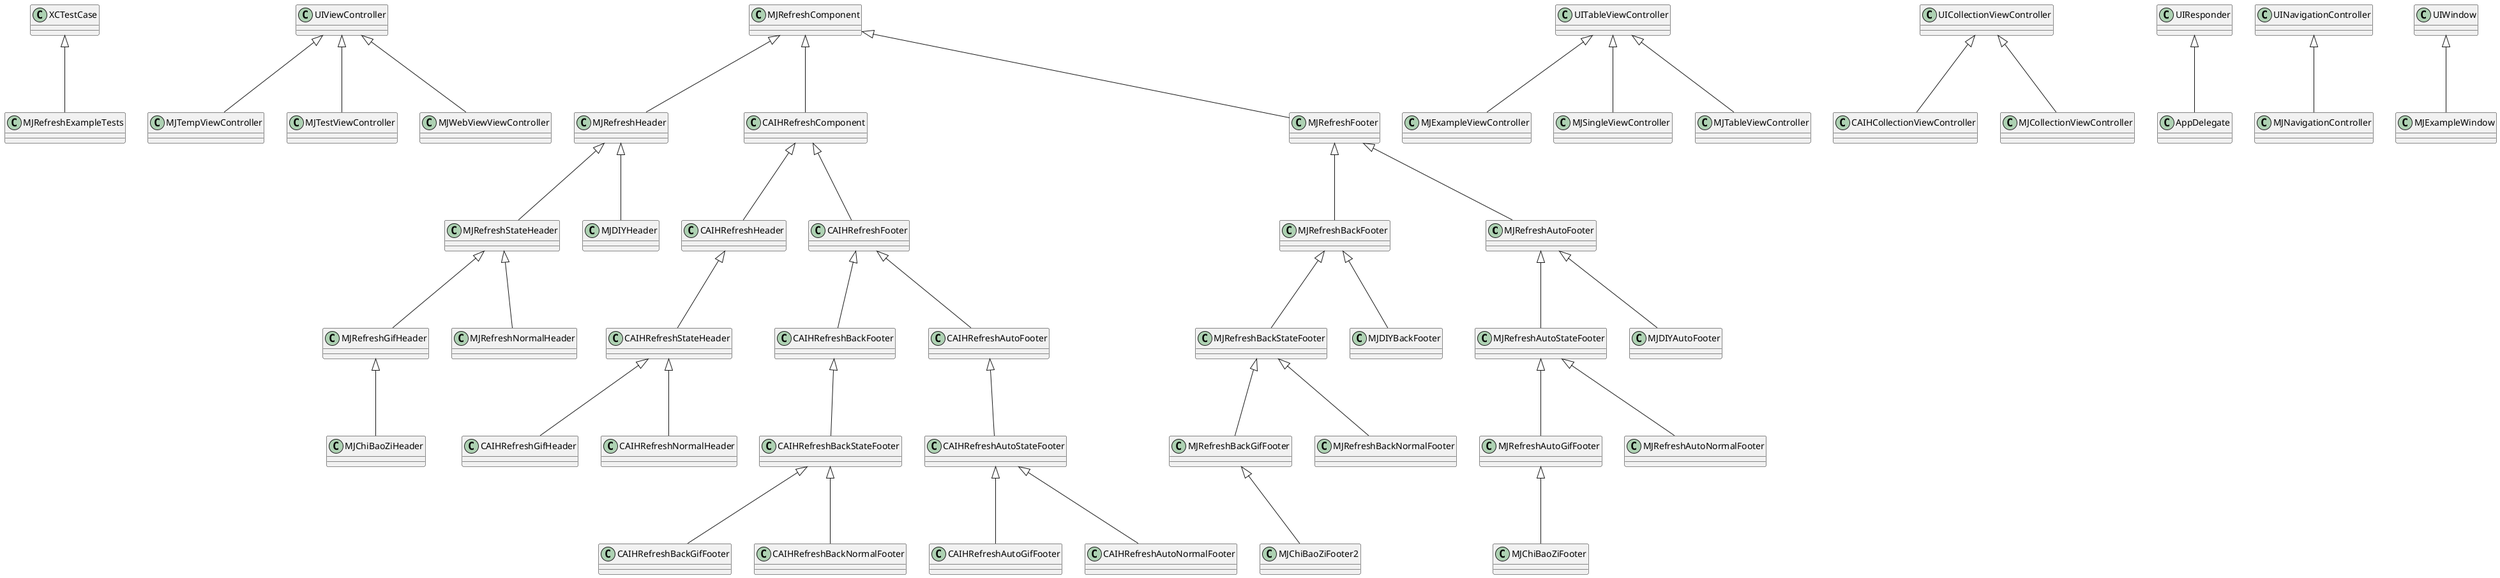 @startuml

MJRefreshAutoFooter -up--|> MJRefreshFooter
MJRefreshBackFooter -up--|> MJRefreshFooter
MJRefreshFooter -up--|> MJRefreshComponent
MJRefreshHeader -up--|> MJRefreshComponent
MJRefreshAutoGifFooter -up--|> MJRefreshAutoStateFooter
MJRefreshAutoNormalFooter -up--|> MJRefreshAutoStateFooter
MJRefreshAutoStateFooter -up--|> MJRefreshAutoFooter
MJRefreshBackGifFooter -up--|> MJRefreshBackStateFooter
MJRefreshBackNormalFooter -up--|> MJRefreshBackStateFooter
MJRefreshBackStateFooter -up--|> MJRefreshBackFooter
MJRefreshGifHeader -up--|> MJRefreshStateHeader
MJRefreshNormalHeader -up--|> MJRefreshStateHeader
MJRefreshStateHeader -up--|> MJRefreshHeader
CAIHRefreshAutoFooter -up--|> CAIHRefreshFooter
CAIHRefreshBackFooter -up--|> CAIHRefreshFooter
CAIHRefreshComponent -up--|> MJRefreshComponent
CAIHRefreshFooter -up--|> CAIHRefreshComponent
CAIHRefreshHeader -up--|> CAIHRefreshComponent
CAIHRefreshAutoGifFooter -up--|> CAIHRefreshAutoStateFooter
CAIHRefreshAutoNormalFooter -up--|> CAIHRefreshAutoStateFooter
CAIHRefreshAutoStateFooter -up--|> CAIHRefreshAutoFooter
CAIHRefreshBackGifFooter -up--|> CAIHRefreshBackStateFooter
CAIHRefreshBackNormalFooter -up--|> CAIHRefreshBackStateFooter
CAIHRefreshBackStateFooter -up--|> CAIHRefreshBackFooter
CAIHRefreshGifHeader -up--|> CAIHRefreshStateHeader
CAIHRefreshNormalHeader -up--|> CAIHRefreshStateHeader
CAIHRefreshStateHeader -up--|> CAIHRefreshHeader
MJChiBaoZiFooter -up--|> MJRefreshAutoGifFooter
MJChiBaoZiHeader -up--|> MJRefreshGifHeader
MJDIYAutoFooter -up--|> MJRefreshAutoFooter
MJDIYBackFooter -up--|> MJRefreshBackFooter
MJDIYHeader -up--|> MJRefreshHeader
MJExampleViewController -up--|> UITableViewController
MJExampleWindow -up--|> UIWindow
MJNavigationController -up--|> UINavigationController
MJSingleViewController -up--|> UITableViewController
MJTempViewController -up--|> UIViewController
AppDelegate -up--|> UIResponder
CAIHCollectionViewController -up--|> UICollectionViewController
MJCollectionViewController -up--|> UICollectionViewController
MJTableViewController -up--|> UITableViewController
MJChiBaoZiFooter2 -up--|> MJRefreshBackGifFooter
MJTestViewController -up--|> UIViewController
MJWebViewViewController -up--|> UIViewController
MJRefreshExampleTests -up--|> XCTestCase


class MJRefreshAutoFooter
class MJRefreshFooter
class MJRefreshBackFooter
class MJRefreshComponent
class MJRefreshHeader
class MJRefreshAutoGifFooter
class MJRefreshAutoStateFooter
class MJRefreshAutoNormalFooter
class MJRefreshBackGifFooter
class MJRefreshBackStateFooter
class MJRefreshBackNormalFooter
class MJRefreshGifHeader
class MJRefreshStateHeader
class MJRefreshNormalHeader
class CAIHRefreshAutoFooter
class CAIHRefreshFooter
class CAIHRefreshBackFooter
class CAIHRefreshComponent
class CAIHRefreshHeader
class CAIHRefreshAutoGifFooter
class CAIHRefreshAutoStateFooter
class CAIHRefreshAutoNormalFooter
class CAIHRefreshBackGifFooter
class CAIHRefreshBackStateFooter
class CAIHRefreshBackNormalFooter
class CAIHRefreshGifHeader
class CAIHRefreshStateHeader
class CAIHRefreshNormalHeader
class MJChiBaoZiFooter
class MJChiBaoZiHeader
class MJDIYAutoFooter
class MJDIYBackFooter
class MJDIYHeader
class MJExampleViewController
class UITableViewController
class MJExampleWindow
class UIWindow
class MJNavigationController
class UINavigationController
class MJSingleViewController
class MJTempViewController
class UIViewController
class AppDelegate
class UIResponder
class CAIHCollectionViewController
class UICollectionViewController
class MJCollectionViewController
class MJTableViewController
class MJChiBaoZiFooter2
class MJTestViewController
class MJWebViewViewController
class MJRefreshExampleTests
class XCTestCase



@enduml
